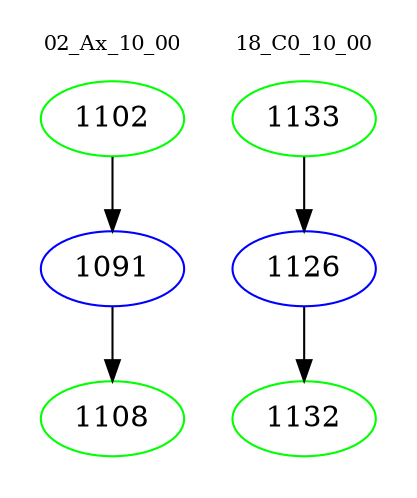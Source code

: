 digraph{
subgraph cluster_0 {
color = white
label = "02_Ax_10_00";
fontsize=10;
T0_1102 [label="1102", color="green"]
T0_1102 -> T0_1091 [color="black"]
T0_1091 [label="1091", color="blue"]
T0_1091 -> T0_1108 [color="black"]
T0_1108 [label="1108", color="green"]
}
subgraph cluster_1 {
color = white
label = "18_C0_10_00";
fontsize=10;
T1_1133 [label="1133", color="green"]
T1_1133 -> T1_1126 [color="black"]
T1_1126 [label="1126", color="blue"]
T1_1126 -> T1_1132 [color="black"]
T1_1132 [label="1132", color="green"]
}
}
